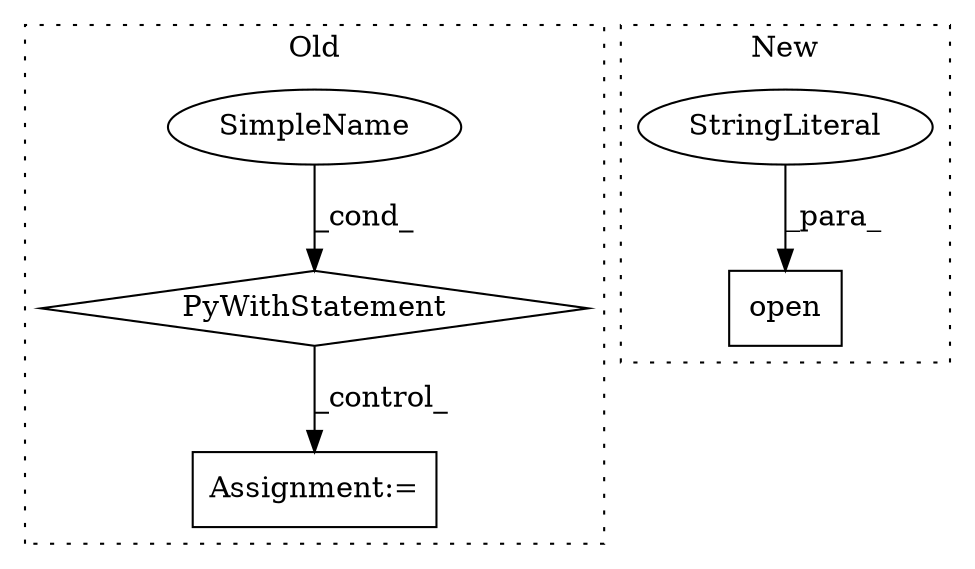 digraph G {
subgraph cluster0 {
1 [label="PyWithStatement" a="104" s="2981,3023" l="10,2" shape="diamond"];
3 [label="SimpleName" a="42" s="" l="" shape="ellipse"];
4 [label="Assignment:=" a="7" s="3037" l="2" shape="box"];
label = "Old";
style="dotted";
}
subgraph cluster1 {
2 [label="open" a="32" s="3911,3920" l="5,1" shape="box"];
5 [label="StringLiteral" a="45" s="3916" l="4" shape="ellipse"];
label = "New";
style="dotted";
}
1 -> 4 [label="_control_"];
3 -> 1 [label="_cond_"];
5 -> 2 [label="_para_"];
}